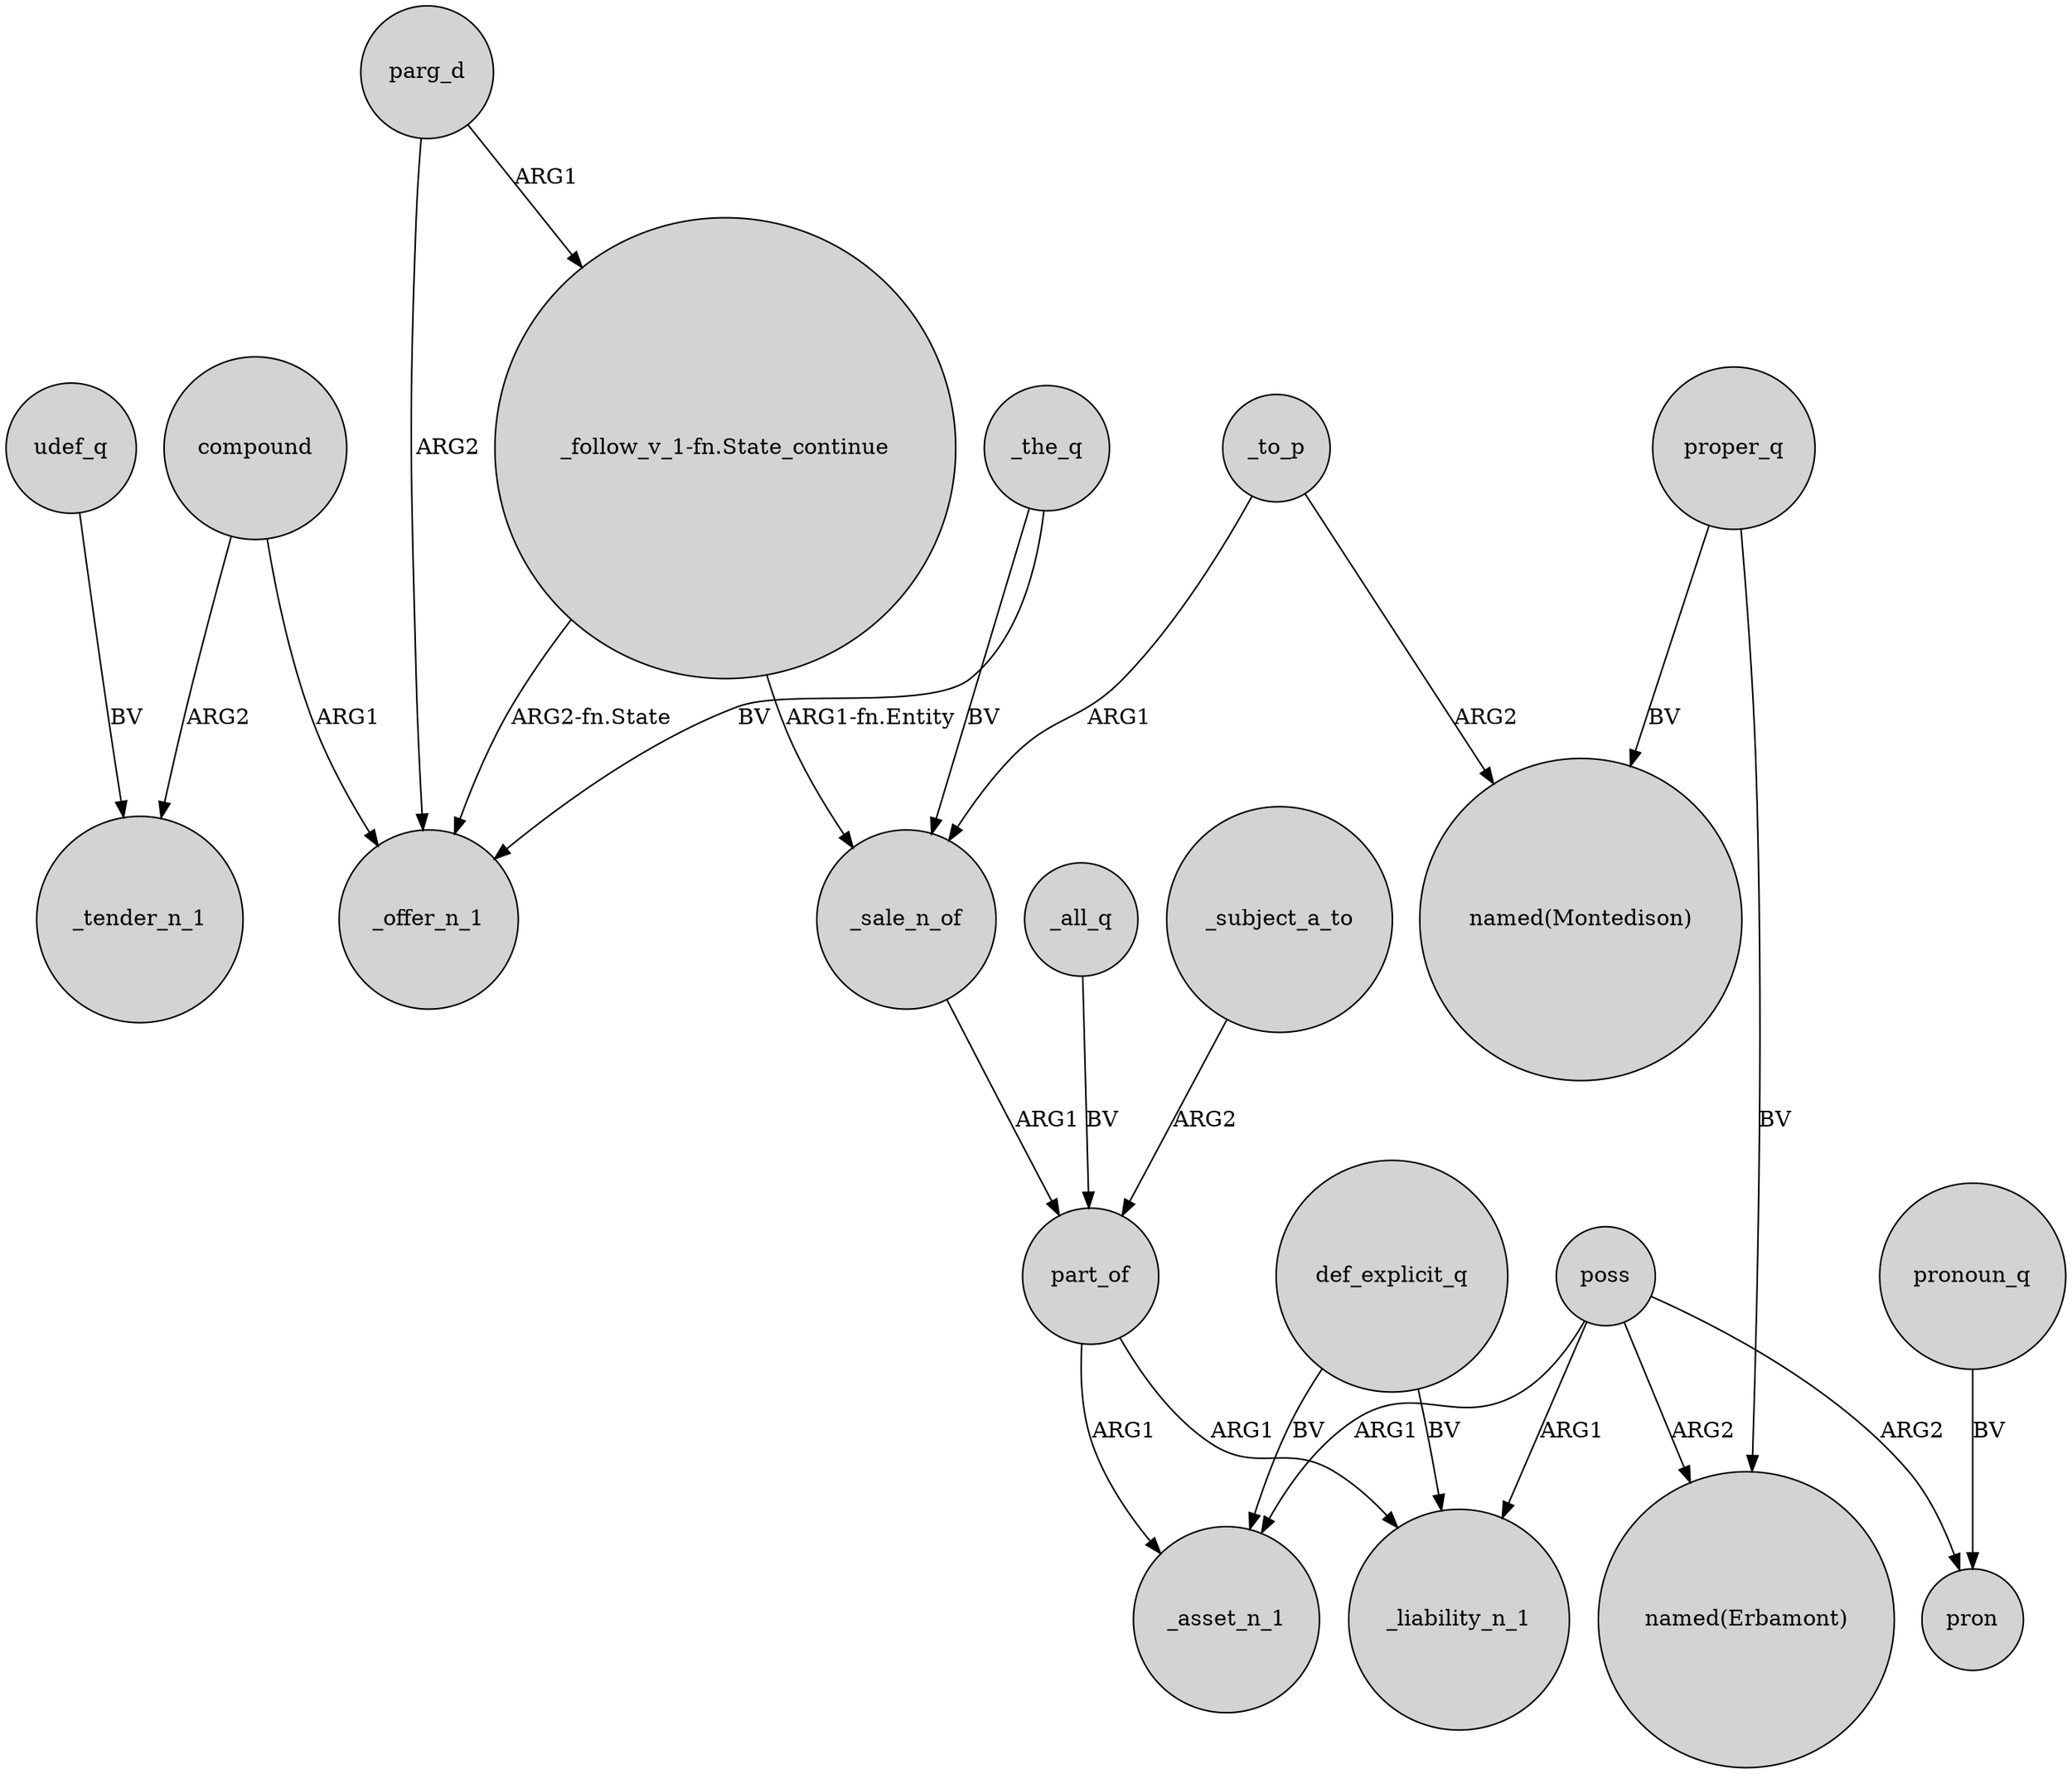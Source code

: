 digraph {
	node [shape=circle style=filled]
	parg_d -> _offer_n_1 [label=ARG2]
	poss -> "named(Erbamont)" [label=ARG2]
	part_of -> _asset_n_1 [label=ARG1]
	"_follow_v_1-fn.State_continue" -> _offer_n_1 [label="ARG2-fn.State"]
	def_explicit_q -> _asset_n_1 [label=BV]
	proper_q -> "named(Montedison)" [label=BV]
	_to_p -> "named(Montedison)" [label=ARG2]
	"_follow_v_1-fn.State_continue" -> _sale_n_of [label="ARG1-fn.Entity"]
	_all_q -> part_of [label=BV]
	_to_p -> _sale_n_of [label=ARG1]
	compound -> _offer_n_1 [label=ARG1]
	poss -> _asset_n_1 [label=ARG1]
	pronoun_q -> pron [label=BV]
	_sale_n_of -> part_of [label=ARG1]
	poss -> pron [label=ARG2]
	udef_q -> _tender_n_1 [label=BV]
	def_explicit_q -> _liability_n_1 [label=BV]
	compound -> _tender_n_1 [label=ARG2]
	parg_d -> "_follow_v_1-fn.State_continue" [label=ARG1]
	_subject_a_to -> part_of [label=ARG2]
	_the_q -> _offer_n_1 [label=BV]
	poss -> _liability_n_1 [label=ARG1]
	proper_q -> "named(Erbamont)" [label=BV]
	part_of -> _liability_n_1 [label=ARG1]
	_the_q -> _sale_n_of [label=BV]
}
